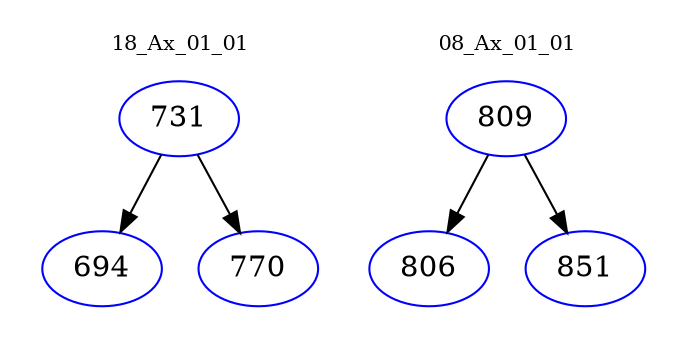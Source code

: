 digraph{
subgraph cluster_0 {
color = white
label = "18_Ax_01_01";
fontsize=10;
T0_731 [label="731", color="blue"]
T0_731 -> T0_694 [color="black"]
T0_694 [label="694", color="blue"]
T0_731 -> T0_770 [color="black"]
T0_770 [label="770", color="blue"]
}
subgraph cluster_1 {
color = white
label = "08_Ax_01_01";
fontsize=10;
T1_809 [label="809", color="blue"]
T1_809 -> T1_806 [color="black"]
T1_806 [label="806", color="blue"]
T1_809 -> T1_851 [color="black"]
T1_851 [label="851", color="blue"]
}
}
